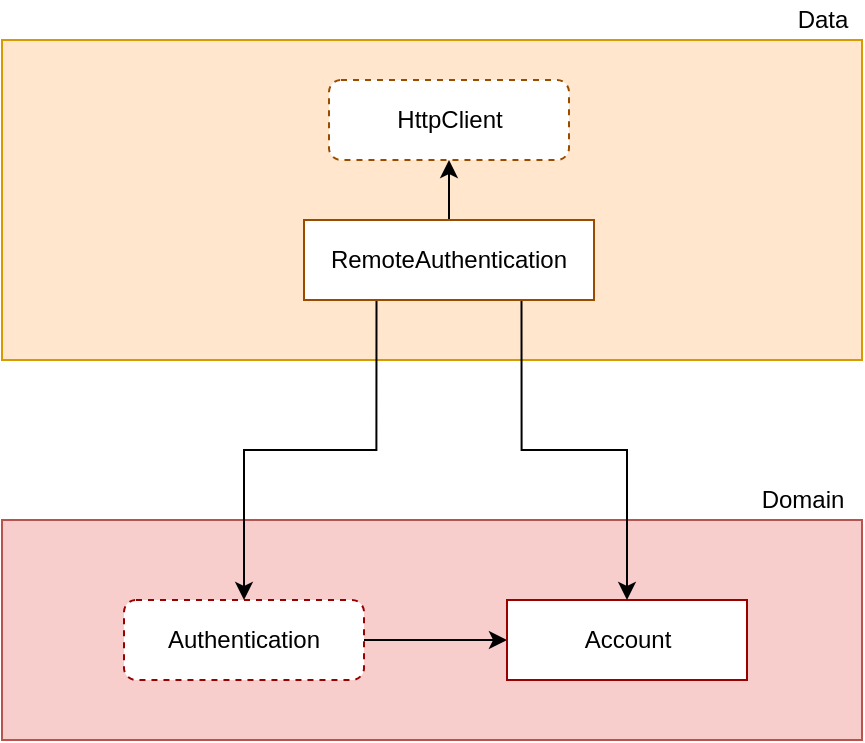 <mxfile version="14.6.1" type="device"><diagram id="8GyA61k4NQsy4IXNmGzc" name="Page-1"><mxGraphModel dx="754" dy="762" grid="1" gridSize="10" guides="1" tooltips="1" connect="1" arrows="1" fold="1" page="1" pageScale="1" pageWidth="827" pageHeight="1169" math="0" shadow="0"><root><mxCell id="0"/><mxCell id="1" parent="0"/><mxCell id="wC-6u3WISg-mKUQalrhB-12" value="" style="rounded=0;whiteSpace=wrap;html=1;fillColor=#f8cecc;strokeColor=#b85450;" vertex="1" parent="1"><mxGeometry x="199" y="370" width="430" height="110" as="geometry"/></mxCell><mxCell id="wC-6u3WISg-mKUQalrhB-13" value="Domain" style="text;html=1;align=center;verticalAlign=middle;resizable=0;points=[];autosize=1;strokeColor=none;" vertex="1" parent="1"><mxGeometry x="569" y="350" width="60" height="20" as="geometry"/></mxCell><mxCell id="wC-6u3WISg-mKUQalrhB-17" style="edgeStyle=orthogonalEdgeStyle;rounded=0;orthogonalLoop=1;jettySize=auto;html=1;entryX=0;entryY=0.5;entryDx=0;entryDy=0;" edge="1" parent="1" source="wC-6u3WISg-mKUQalrhB-14" target="wC-6u3WISg-mKUQalrhB-16"><mxGeometry relative="1" as="geometry"/></mxCell><mxCell id="wC-6u3WISg-mKUQalrhB-14" value="Authentication" style="rounded=1;whiteSpace=wrap;html=1;dashed=1;strokeColor=#990000;" vertex="1" parent="1"><mxGeometry x="260" y="410" width="120" height="40" as="geometry"/></mxCell><mxCell id="wC-6u3WISg-mKUQalrhB-16" value="Account" style="rounded=0;whiteSpace=wrap;html=1;strokeColor=#990000;" vertex="1" parent="1"><mxGeometry x="451.5" y="410" width="120" height="40" as="geometry"/></mxCell><mxCell id="wC-6u3WISg-mKUQalrhB-20" value="" style="rounded=0;whiteSpace=wrap;html=1;fillColor=#ffe6cc;strokeColor=#d79b00;" vertex="1" parent="1"><mxGeometry x="199" y="130" width="430" height="160" as="geometry"/></mxCell><mxCell id="wC-6u3WISg-mKUQalrhB-21" value="Data" style="text;html=1;align=center;verticalAlign=middle;resizable=0;points=[];autosize=1;strokeColor=none;" vertex="1" parent="1"><mxGeometry x="589" y="110" width="40" height="20" as="geometry"/></mxCell><mxCell id="wC-6u3WISg-mKUQalrhB-29" style="edgeStyle=orthogonalEdgeStyle;rounded=0;orthogonalLoop=1;jettySize=auto;html=1;exitX=0.75;exitY=1;exitDx=0;exitDy=0;entryX=0.5;entryY=0;entryDx=0;entryDy=0;" edge="1" parent="1" source="wC-6u3WISg-mKUQalrhB-23" target="wC-6u3WISg-mKUQalrhB-16"><mxGeometry relative="1" as="geometry"/></mxCell><mxCell id="wC-6u3WISg-mKUQalrhB-30" style="edgeStyle=orthogonalEdgeStyle;rounded=0;orthogonalLoop=1;jettySize=auto;html=1;exitX=0.5;exitY=0;exitDx=0;exitDy=0;entryX=0.5;entryY=1;entryDx=0;entryDy=0;" edge="1" parent="1" source="wC-6u3WISg-mKUQalrhB-23" target="wC-6u3WISg-mKUQalrhB-24"><mxGeometry relative="1" as="geometry"/></mxCell><mxCell id="wC-6u3WISg-mKUQalrhB-31" style="edgeStyle=orthogonalEdgeStyle;rounded=0;orthogonalLoop=1;jettySize=auto;html=1;exitX=0.25;exitY=1;exitDx=0;exitDy=0;" edge="1" parent="1" source="wC-6u3WISg-mKUQalrhB-23" target="wC-6u3WISg-mKUQalrhB-14"><mxGeometry relative="1" as="geometry"/></mxCell><mxCell id="wC-6u3WISg-mKUQalrhB-23" value="RemoteAuthentication" style="rounded=0;whiteSpace=wrap;html=1;strokeColor=#994C00;" vertex="1" parent="1"><mxGeometry x="350" y="220" width="145" height="40" as="geometry"/></mxCell><mxCell id="wC-6u3WISg-mKUQalrhB-24" value="HttpClient" style="rounded=1;whiteSpace=wrap;html=1;dashed=1;strokeColor=#994C00;" vertex="1" parent="1"><mxGeometry x="362.5" y="150" width="120" height="40" as="geometry"/></mxCell></root></mxGraphModel></diagram></mxfile>
